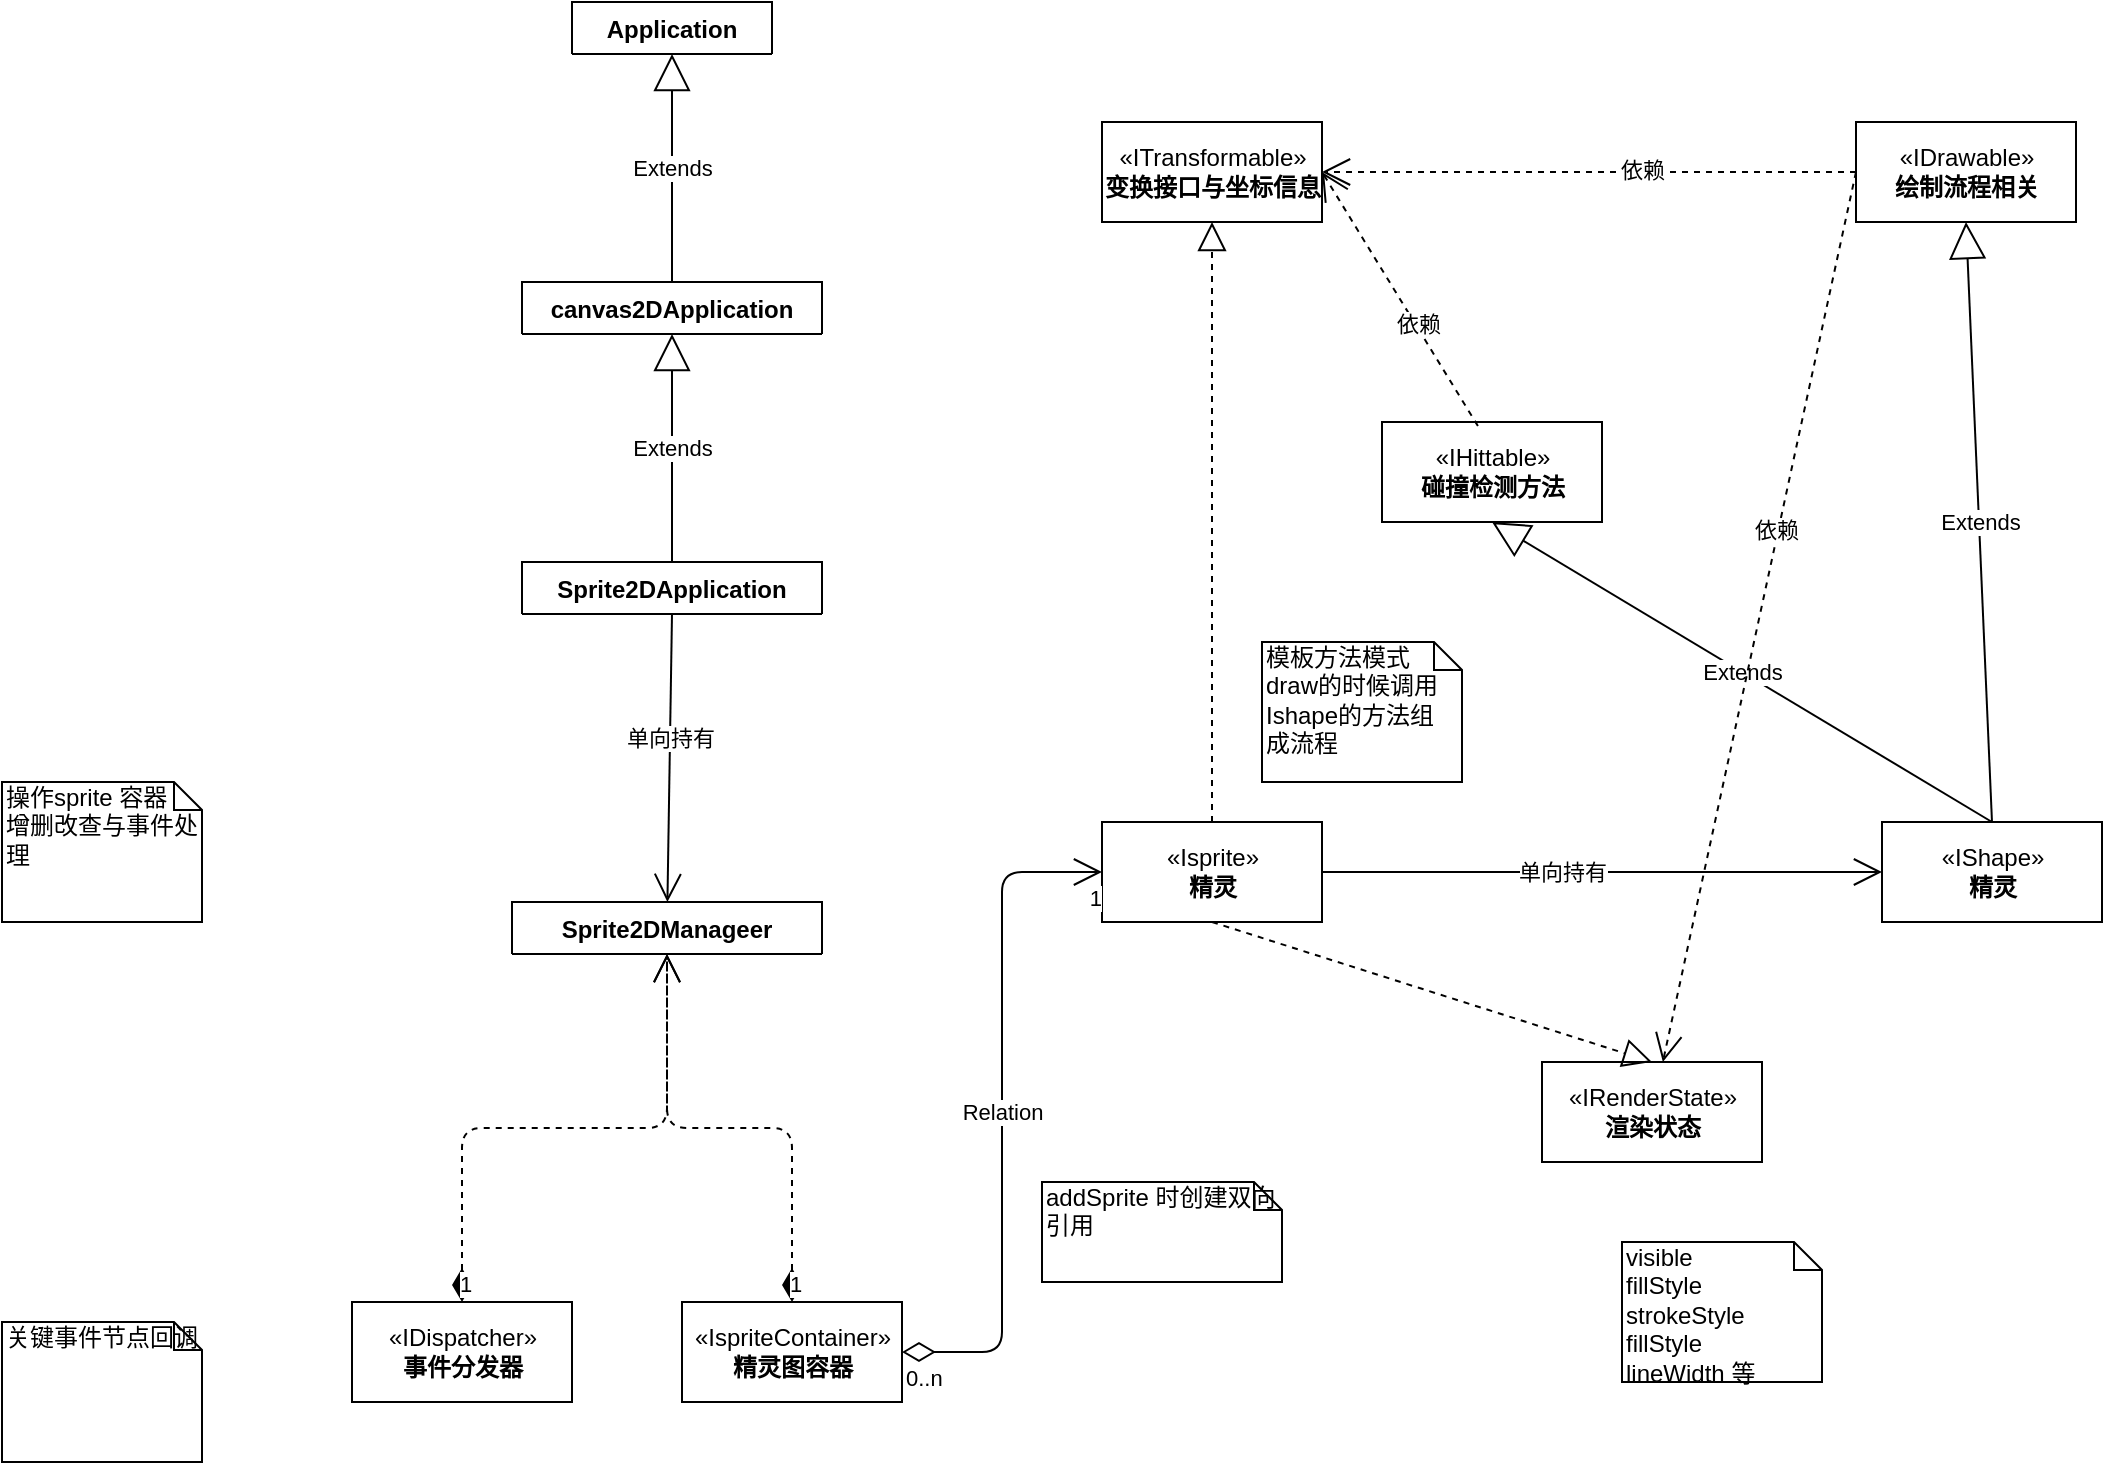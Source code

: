 <mxfile version="13.7.2" type="github"><diagram id="rZRrIckjvRJwA0ze4U-K" name="第 1 页"><mxGraphModel dx="2121" dy="762" grid="1" gridSize="10" guides="1" tooltips="1" connect="1" arrows="1" fold="1" page="1" pageScale="1" pageWidth="827" pageHeight="1169" math="0" shadow="0"><root><mxCell id="0"/><mxCell id="1" parent="0"/><mxCell id="R-o5nY8Fp78iXMryTSgY-28" value="«IDispatcher»&lt;br&gt;&lt;b&gt;事件分发器&lt;/b&gt;" style="html=1;" vertex="1" parent="1"><mxGeometry x="-25" y="920" width="110" height="50" as="geometry"/></mxCell><mxCell id="R-o5nY8Fp78iXMryTSgY-30" value="«IspriteContainer»&lt;br&gt;&lt;b&gt;精灵图容器&lt;/b&gt;" style="html=1;" vertex="1" parent="1"><mxGeometry x="140" y="920" width="110" height="50" as="geometry"/></mxCell><mxCell id="R-o5nY8Fp78iXMryTSgY-32" value="«Isprite»&lt;br&gt;&lt;b&gt;精灵&lt;/b&gt;" style="html=1;" vertex="1" parent="1"><mxGeometry x="350" y="680" width="110" height="50" as="geometry"/></mxCell><mxCell id="R-o5nY8Fp78iXMryTSgY-33" value="Relation" style="endArrow=open;html=1;endSize=12;startArrow=diamondThin;startSize=14;startFill=0;edgeStyle=orthogonalEdgeStyle;exitX=1;exitY=0.5;exitDx=0;exitDy=0;entryX=0;entryY=0.5;entryDx=0;entryDy=0;" edge="1" parent="1" source="R-o5nY8Fp78iXMryTSgY-30" target="R-o5nY8Fp78iXMryTSgY-32"><mxGeometry relative="1" as="geometry"><mxPoint x="310" y="710" as="sourcePoint"/><mxPoint x="380" y="845" as="targetPoint"/></mxGeometry></mxCell><mxCell id="R-o5nY8Fp78iXMryTSgY-34" value="0..n" style="edgeLabel;resizable=0;html=1;align=left;verticalAlign=top;" connectable="0" vertex="1" parent="R-o5nY8Fp78iXMryTSgY-33"><mxGeometry x="-1" relative="1" as="geometry"/></mxCell><mxCell id="R-o5nY8Fp78iXMryTSgY-35" value="1" style="edgeLabel;resizable=0;html=1;align=right;verticalAlign=top;" connectable="0" vertex="1" parent="R-o5nY8Fp78iXMryTSgY-33"><mxGeometry x="1" relative="1" as="geometry"/></mxCell><mxCell id="R-o5nY8Fp78iXMryTSgY-36" value="«ITransformable»&lt;br&gt;&lt;b&gt;变换接口与坐标信息&lt;/b&gt;" style="html=1;" vertex="1" parent="1"><mxGeometry x="350" y="330" width="110" height="50" as="geometry"/></mxCell><mxCell id="R-o5nY8Fp78iXMryTSgY-37" value="" style="endArrow=block;dashed=1;endFill=0;endSize=12;html=1;exitX=0.5;exitY=0;exitDx=0;exitDy=0;entryX=0.5;entryY=1;entryDx=0;entryDy=0;" edge="1" parent="1" source="R-o5nY8Fp78iXMryTSgY-32" target="R-o5nY8Fp78iXMryTSgY-36"><mxGeometry width="160" relative="1" as="geometry"><mxPoint x="520" y="290" as="sourcePoint"/><mxPoint x="680" y="290" as="targetPoint"/></mxGeometry></mxCell><mxCell id="R-o5nY8Fp78iXMryTSgY-1" value="Application" style="swimlane;fontStyle=1;align=center;verticalAlign=top;childLayout=stackLayout;horizontal=1;startSize=26;horizontalStack=0;resizeParent=1;resizeParentMax=0;resizeLast=0;collapsible=1;marginBottom=0;" vertex="1" collapsed="1" parent="1"><mxGeometry x="85" y="270" width="100" height="26" as="geometry"><mxRectangle x="90" y="160" width="160" height="96" as="alternateBounds"/></mxGeometry></mxCell><mxCell id="R-o5nY8Fp78iXMryTSgY-3" value="" style="line;strokeWidth=1;fillColor=none;align=left;verticalAlign=middle;spacingTop=-1;spacingLeft=3;spacingRight=3;rotatable=0;labelPosition=right;points=[];portConstraint=eastwest;" vertex="1" parent="R-o5nY8Fp78iXMryTSgY-1"><mxGeometry y="26" width="100" height="8" as="geometry"/></mxCell><mxCell id="R-o5nY8Fp78iXMryTSgY-2" value="+ field: type" style="text;strokeColor=none;fillColor=none;align=left;verticalAlign=top;spacingLeft=4;spacingRight=4;overflow=hidden;rotatable=0;points=[[0,0.5],[1,0.5]];portConstraint=eastwest;" vertex="1" parent="R-o5nY8Fp78iXMryTSgY-1"><mxGeometry y="34" width="100" height="36" as="geometry"/></mxCell><mxCell id="R-o5nY8Fp78iXMryTSgY-4" value="+ method(type): type" style="text;strokeColor=none;fillColor=none;align=left;verticalAlign=top;spacingLeft=4;spacingRight=4;overflow=hidden;rotatable=0;points=[[0,0.5],[1,0.5]];portConstraint=eastwest;" vertex="1" parent="R-o5nY8Fp78iXMryTSgY-1"><mxGeometry y="70" width="100" height="26" as="geometry"/></mxCell><mxCell id="R-o5nY8Fp78iXMryTSgY-5" value="canvas2DApplication" style="swimlane;fontStyle=1;align=center;verticalAlign=top;childLayout=stackLayout;horizontal=1;startSize=26;horizontalStack=0;resizeParent=1;resizeParentMax=0;resizeLast=0;collapsible=1;marginBottom=0;" vertex="1" collapsed="1" parent="1"><mxGeometry x="60" y="410" width="150" height="26" as="geometry"><mxRectangle x="80" y="320" width="160" height="86" as="alternateBounds"/></mxGeometry></mxCell><mxCell id="R-o5nY8Fp78iXMryTSgY-6" value="+ field: type" style="text;strokeColor=none;fillColor=none;align=left;verticalAlign=top;spacingLeft=4;spacingRight=4;overflow=hidden;rotatable=0;points=[[0,0.5],[1,0.5]];portConstraint=eastwest;" vertex="1" parent="R-o5nY8Fp78iXMryTSgY-5"><mxGeometry y="26" width="150" height="26" as="geometry"/></mxCell><mxCell id="R-o5nY8Fp78iXMryTSgY-7" value="" style="line;strokeWidth=1;fillColor=none;align=left;verticalAlign=middle;spacingTop=-1;spacingLeft=3;spacingRight=3;rotatable=0;labelPosition=right;points=[];portConstraint=eastwest;" vertex="1" parent="R-o5nY8Fp78iXMryTSgY-5"><mxGeometry y="52" width="150" height="8" as="geometry"/></mxCell><mxCell id="R-o5nY8Fp78iXMryTSgY-8" value="+ method(type): type" style="text;strokeColor=none;fillColor=none;align=left;verticalAlign=top;spacingLeft=4;spacingRight=4;overflow=hidden;rotatable=0;points=[[0,0.5],[1,0.5]];portConstraint=eastwest;" vertex="1" parent="R-o5nY8Fp78iXMryTSgY-5"><mxGeometry y="60" width="150" height="26" as="geometry"/></mxCell><mxCell id="R-o5nY8Fp78iXMryTSgY-38" value="«IRenderState»&lt;br&gt;&lt;b&gt;渲染状态&lt;/b&gt;" style="html=1;" vertex="1" parent="1"><mxGeometry x="570" y="800" width="110" height="50" as="geometry"/></mxCell><mxCell id="R-o5nY8Fp78iXMryTSgY-39" value="" style="endArrow=block;dashed=1;endFill=0;endSize=12;html=1;exitX=0.5;exitY=1;exitDx=0;exitDy=0;entryX=0.5;entryY=0;entryDx=0;entryDy=0;" edge="1" parent="1" source="R-o5nY8Fp78iXMryTSgY-32" target="R-o5nY8Fp78iXMryTSgY-38"><mxGeometry width="160" relative="1" as="geometry"><mxPoint x="520" y="490" as="sourcePoint"/><mxPoint x="680" y="490" as="targetPoint"/></mxGeometry></mxCell><mxCell id="R-o5nY8Fp78iXMryTSgY-40" value="" style="endArrow=open;endFill=1;endSize=12;html=1;exitX=1;exitY=0.5;exitDx=0;exitDy=0;entryX=0;entryY=0.5;entryDx=0;entryDy=0;" edge="1" parent="1" source="R-o5nY8Fp78iXMryTSgY-32" target="R-o5nY8Fp78iXMryTSgY-41"><mxGeometry width="160" relative="1" as="geometry"><mxPoint x="520" y="490" as="sourcePoint"/><mxPoint x="620" y="585" as="targetPoint"/></mxGeometry></mxCell><mxCell id="R-o5nY8Fp78iXMryTSgY-48" value="单向持有" style="edgeLabel;html=1;align=center;verticalAlign=middle;resizable=0;points=[];" vertex="1" connectable="0" parent="R-o5nY8Fp78iXMryTSgY-40"><mxGeometry x="-0.145" relative="1" as="geometry"><mxPoint as="offset"/></mxGeometry></mxCell><mxCell id="R-o5nY8Fp78iXMryTSgY-41" value="«IShape»&lt;br&gt;&lt;b&gt;精灵&lt;/b&gt;" style="html=1;" vertex="1" parent="1"><mxGeometry x="740" y="680" width="110" height="50" as="geometry"/></mxCell><mxCell id="R-o5nY8Fp78iXMryTSgY-42" value="Extends" style="endArrow=block;endSize=16;endFill=0;html=1;exitX=0.5;exitY=0;exitDx=0;exitDy=0;entryX=0.5;entryY=1;entryDx=0;entryDy=0;" edge="1" parent="1" source="R-o5nY8Fp78iXMryTSgY-5" target="R-o5nY8Fp78iXMryTSgY-1"><mxGeometry width="160" relative="1" as="geometry"><mxPoint x="515" y="500" as="sourcePoint"/><mxPoint x="675" y="500" as="targetPoint"/></mxGeometry></mxCell><mxCell id="R-o5nY8Fp78iXMryTSgY-43" value="Extends" style="endArrow=block;endSize=16;endFill=0;html=1;exitX=0.5;exitY=0;exitDx=0;exitDy=0;entryX=0.5;entryY=1;entryDx=0;entryDy=0;" edge="1" parent="1" source="R-o5nY8Fp78iXMryTSgY-21" target="R-o5nY8Fp78iXMryTSgY-5"><mxGeometry width="160" relative="1" as="geometry"><mxPoint x="515" y="500" as="sourcePoint"/><mxPoint x="675" y="500" as="targetPoint"/></mxGeometry></mxCell><mxCell id="R-o5nY8Fp78iXMryTSgY-44" value="«IDrawable»&lt;br&gt;&lt;b&gt;绘制流程相关&lt;/b&gt;" style="html=1;" vertex="1" parent="1"><mxGeometry x="727" y="330" width="110" height="50" as="geometry"/></mxCell><mxCell id="R-o5nY8Fp78iXMryTSgY-45" value="«IHittable»&lt;br&gt;&lt;b&gt;碰撞检测方法&lt;/b&gt;" style="html=1;" vertex="1" parent="1"><mxGeometry x="490" y="480" width="110" height="50" as="geometry"/></mxCell><mxCell id="R-o5nY8Fp78iXMryTSgY-46" value="Extends" style="endArrow=block;endSize=16;endFill=0;html=1;exitX=0.5;exitY=0;exitDx=0;exitDy=0;entryX=0.5;entryY=1;entryDx=0;entryDy=0;" edge="1" parent="1" source="R-o5nY8Fp78iXMryTSgY-41" target="R-o5nY8Fp78iXMryTSgY-44"><mxGeometry width="160" relative="1" as="geometry"><mxPoint x="520" y="590" as="sourcePoint"/><mxPoint x="680" y="590" as="targetPoint"/></mxGeometry></mxCell><mxCell id="R-o5nY8Fp78iXMryTSgY-47" value="Extends" style="endArrow=block;endSize=16;endFill=0;html=1;exitX=0.5;exitY=0;exitDx=0;exitDy=0;entryX=0.5;entryY=1;entryDx=0;entryDy=0;" edge="1" parent="1" source="R-o5nY8Fp78iXMryTSgY-41" target="R-o5nY8Fp78iXMryTSgY-45"><mxGeometry width="160" relative="1" as="geometry"><mxPoint x="520" y="590" as="sourcePoint"/><mxPoint x="680" y="590" as="targetPoint"/></mxGeometry></mxCell><mxCell id="R-o5nY8Fp78iXMryTSgY-50" value="" style="endArrow=open;endFill=1;endSize=12;html=1;dashed=1;exitX=0.436;exitY=0.04;exitDx=0;exitDy=0;exitPerimeter=0;entryX=1;entryY=0.5;entryDx=0;entryDy=0;" edge="1" parent="1" source="R-o5nY8Fp78iXMryTSgY-45" target="R-o5nY8Fp78iXMryTSgY-36"><mxGeometry width="160" relative="1" as="geometry"><mxPoint x="520" y="590" as="sourcePoint"/><mxPoint x="680" y="590" as="targetPoint"/></mxGeometry></mxCell><mxCell id="R-o5nY8Fp78iXMryTSgY-51" value="依赖" style="edgeLabel;html=1;align=center;verticalAlign=middle;resizable=0;points=[];" vertex="1" connectable="0" parent="R-o5nY8Fp78iXMryTSgY-50"><mxGeometry x="-0.195" y="-1" relative="1" as="geometry"><mxPoint as="offset"/></mxGeometry></mxCell><mxCell id="R-o5nY8Fp78iXMryTSgY-52" value="" style="endArrow=open;endFill=1;endSize=12;html=1;dashed=1;exitX=0;exitY=0.5;exitDx=0;exitDy=0;entryX=1;entryY=0.5;entryDx=0;entryDy=0;" edge="1" parent="1" source="R-o5nY8Fp78iXMryTSgY-44" target="R-o5nY8Fp78iXMryTSgY-36"><mxGeometry width="160" relative="1" as="geometry"><mxPoint x="687.96" y="542" as="sourcePoint"/><mxPoint x="470" y="365" as="targetPoint"/></mxGeometry></mxCell><mxCell id="R-o5nY8Fp78iXMryTSgY-53" value="依赖" style="edgeLabel;html=1;align=center;verticalAlign=middle;resizable=0;points=[];" vertex="1" connectable="0" parent="R-o5nY8Fp78iXMryTSgY-52"><mxGeometry x="-0.195" y="-1" relative="1" as="geometry"><mxPoint as="offset"/></mxGeometry></mxCell><mxCell id="R-o5nY8Fp78iXMryTSgY-55" value="" style="endArrow=open;endFill=1;endSize=12;html=1;dashed=1;exitX=0;exitY=0.5;exitDx=0;exitDy=0;" edge="1" parent="1" source="R-o5nY8Fp78iXMryTSgY-44" target="R-o5nY8Fp78iXMryTSgY-38"><mxGeometry width="160" relative="1" as="geometry"><mxPoint x="737" y="365" as="sourcePoint"/><mxPoint x="470" y="365" as="targetPoint"/></mxGeometry></mxCell><mxCell id="R-o5nY8Fp78iXMryTSgY-56" value="依赖" style="edgeLabel;html=1;align=center;verticalAlign=middle;resizable=0;points=[];" vertex="1" connectable="0" parent="R-o5nY8Fp78iXMryTSgY-55"><mxGeometry x="-0.195" y="-1" relative="1" as="geometry"><mxPoint as="offset"/></mxGeometry></mxCell><mxCell id="R-o5nY8Fp78iXMryTSgY-21" value="Sprite2DApplication" style="swimlane;fontStyle=1;align=center;verticalAlign=top;childLayout=stackLayout;horizontal=1;startSize=26;horizontalStack=0;resizeParent=1;resizeParentMax=0;resizeLast=0;collapsible=1;marginBottom=0;" vertex="1" collapsed="1" parent="1"><mxGeometry x="60" y="550" width="150" height="26" as="geometry"><mxRectangle x="60" y="550" width="230" height="90" as="alternateBounds"/></mxGeometry></mxCell><mxCell id="R-o5nY8Fp78iXMryTSgY-23" value="" style="line;strokeWidth=1;fillColor=none;align=left;verticalAlign=middle;spacingTop=-1;spacingLeft=3;spacingRight=3;rotatable=0;labelPosition=right;points=[];portConstraint=eastwest;" vertex="1" parent="R-o5nY8Fp78iXMryTSgY-21"><mxGeometry y="26" width="150" height="8" as="geometry"/></mxCell><mxCell id="R-o5nY8Fp78iXMryTSgY-22" value="+ _dispatcher: IDispatcher&#10;" style="text;strokeColor=none;fillColor=none;align=left;verticalAlign=top;spacingLeft=4;spacingRight=4;overflow=hidden;rotatable=0;points=[[0,0.5],[1,0.5]];portConstraint=eastwest;" vertex="1" parent="R-o5nY8Fp78iXMryTSgY-21"><mxGeometry y="34" width="150" height="26" as="geometry"/></mxCell><mxCell id="R-o5nY8Fp78iXMryTSgY-24" value="+ dispatchMouseEvent(type): void ..." style="text;strokeColor=none;fillColor=none;align=left;verticalAlign=top;spacingLeft=4;spacingRight=4;overflow=hidden;rotatable=0;points=[[0,0.5],[1,0.5]];portConstraint=eastwest;" vertex="1" parent="R-o5nY8Fp78iXMryTSgY-21"><mxGeometry y="60" width="150" height="30" as="geometry"/></mxCell><mxCell id="R-o5nY8Fp78iXMryTSgY-57" value="操作sprite 容器&lt;br&gt;增删改查与事件处理" style="shape=note;whiteSpace=wrap;html=1;size=14;verticalAlign=top;align=left;spacingTop=-6;" vertex="1" parent="1"><mxGeometry x="-200" y="660" width="100" height="70" as="geometry"/></mxCell><mxCell id="R-o5nY8Fp78iXMryTSgY-62" value="1" style="endArrow=open;html=1;endSize=12;startArrow=diamondThin;startSize=14;startFill=1;edgeStyle=orthogonalEdgeStyle;align=left;verticalAlign=bottom;dashed=1;exitX=0.5;exitY=0;exitDx=0;exitDy=0;entryX=0.5;entryY=1;entryDx=0;entryDy=0;" edge="1" parent="1" source="R-o5nY8Fp78iXMryTSgY-28" target="R-o5nY8Fp78iXMryTSgY-58"><mxGeometry x="-1" y="3" relative="1" as="geometry"><mxPoint x="-70" y="870" as="sourcePoint"/><mxPoint x="110" y="840" as="targetPoint"/></mxGeometry></mxCell><mxCell id="R-o5nY8Fp78iXMryTSgY-63" value="1" style="endArrow=open;html=1;endSize=12;startArrow=diamondThin;startSize=14;startFill=1;edgeStyle=orthogonalEdgeStyle;align=left;verticalAlign=bottom;dashed=1;exitX=0.5;exitY=0;exitDx=0;exitDy=0;entryX=0.5;entryY=1;entryDx=0;entryDy=0;" edge="1" parent="1" source="R-o5nY8Fp78iXMryTSgY-30" target="R-o5nY8Fp78iXMryTSgY-58"><mxGeometry x="-1" y="3" relative="1" as="geometry"><mxPoint x="15" y="930" as="sourcePoint"/><mxPoint x="107.5" y="720" as="targetPoint"/></mxGeometry></mxCell><mxCell id="R-o5nY8Fp78iXMryTSgY-64" value="" style="endArrow=open;endFill=1;endSize=12;html=1;exitX=0.5;exitY=1;exitDx=0;exitDy=0;" edge="1" parent="1" source="R-o5nY8Fp78iXMryTSgY-21" target="R-o5nY8Fp78iXMryTSgY-58"><mxGeometry width="160" relative="1" as="geometry"><mxPoint x="470" y="715" as="sourcePoint"/><mxPoint x="750" y="715" as="targetPoint"/></mxGeometry></mxCell><mxCell id="R-o5nY8Fp78iXMryTSgY-65" value="单向持有" style="edgeLabel;html=1;align=center;verticalAlign=middle;resizable=0;points=[];" vertex="1" connectable="0" parent="R-o5nY8Fp78iXMryTSgY-64"><mxGeometry x="-0.145" relative="1" as="geometry"><mxPoint as="offset"/></mxGeometry></mxCell><mxCell id="R-o5nY8Fp78iXMryTSgY-58" value="Sprite2DManageer" style="swimlane;fontStyle=1;align=center;verticalAlign=top;childLayout=stackLayout;horizontal=1;startSize=26;horizontalStack=0;resizeParent=1;resizeParentMax=0;resizeLast=0;collapsible=1;marginBottom=0;" vertex="1" collapsed="1" parent="1"><mxGeometry x="55" y="720" width="155" height="26" as="geometry"><mxRectangle x="20" y="684" width="215" height="86" as="alternateBounds"/></mxGeometry></mxCell><mxCell id="R-o5nY8Fp78iXMryTSgY-59" value="+ field: type" style="text;strokeColor=none;fillColor=none;align=left;verticalAlign=top;spacingLeft=4;spacingRight=4;overflow=hidden;rotatable=0;points=[[0,0.5],[1,0.5]];portConstraint=eastwest;" vertex="1" parent="R-o5nY8Fp78iXMryTSgY-58"><mxGeometry y="26" width="155" height="26" as="geometry"/></mxCell><mxCell id="R-o5nY8Fp78iXMryTSgY-60" value="" style="line;strokeWidth=1;fillColor=none;align=left;verticalAlign=middle;spacingTop=-1;spacingLeft=3;spacingRight=3;rotatable=0;labelPosition=right;points=[];portConstraint=eastwest;" vertex="1" parent="R-o5nY8Fp78iXMryTSgY-58"><mxGeometry y="52" width="155" height="8" as="geometry"/></mxCell><mxCell id="R-o5nY8Fp78iXMryTSgY-61" value="+ method(type): type" style="text;strokeColor=none;fillColor=none;align=left;verticalAlign=top;spacingLeft=4;spacingRight=4;overflow=hidden;rotatable=0;points=[[0,0.5],[1,0.5]];portConstraint=eastwest;" vertex="1" parent="R-o5nY8Fp78iXMryTSgY-58"><mxGeometry y="60" width="155" height="26" as="geometry"/></mxCell><mxCell id="R-o5nY8Fp78iXMryTSgY-66" value="关键事件节点回调" style="shape=note;whiteSpace=wrap;html=1;size=14;verticalAlign=top;align=left;spacingTop=-6;" vertex="1" parent="1"><mxGeometry x="-200" y="930" width="100" height="70" as="geometry"/></mxCell><mxCell id="R-o5nY8Fp78iXMryTSgY-67" value="visible&lt;br&gt;fillStyle&lt;br&gt;strokeStyle&lt;br&gt;fillStyle&lt;br&gt;lineWidth 等" style="shape=note;whiteSpace=wrap;html=1;size=14;verticalAlign=top;align=left;spacingTop=-6;" vertex="1" parent="1"><mxGeometry x="610" y="890" width="100" height="70" as="geometry"/></mxCell><mxCell id="R-o5nY8Fp78iXMryTSgY-68" value="模板方法模式&lt;br&gt;draw的时候调用&lt;br&gt;Ishape的方法组&lt;br&gt;成流程" style="shape=note;whiteSpace=wrap;html=1;size=14;verticalAlign=top;align=left;spacingTop=-6;" vertex="1" parent="1"><mxGeometry x="430" y="590" width="100" height="70" as="geometry"/></mxCell><mxCell id="R-o5nY8Fp78iXMryTSgY-73" value="addSprite 时创建双向引用" style="shape=note;whiteSpace=wrap;html=1;size=14;verticalAlign=top;align=left;spacingTop=-6;" vertex="1" parent="1"><mxGeometry x="320" y="860" width="120" height="50" as="geometry"/></mxCell></root></mxGraphModel></diagram></mxfile>